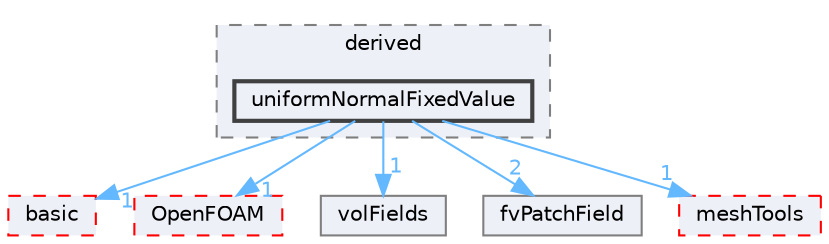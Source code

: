 digraph "src/finiteVolume/fields/fvPatchFields/derived/uniformNormalFixedValue"
{
 // LATEX_PDF_SIZE
  bgcolor="transparent";
  edge [fontname=Helvetica,fontsize=10,labelfontname=Helvetica,labelfontsize=10];
  node [fontname=Helvetica,fontsize=10,shape=box,height=0.2,width=0.4];
  compound=true
  subgraph clusterdir_ece9aa6b5af9a7776a75b0c1993b0910 {
    graph [ bgcolor="#edf0f7", pencolor="grey50", label="derived", fontname=Helvetica,fontsize=10 style="filled,dashed", URL="dir_ece9aa6b5af9a7776a75b0c1993b0910.html",tooltip=""]
  dir_f19375ec74f1d179e9ff9faf11b4c4d7 [label="uniformNormalFixedValue", fillcolor="#edf0f7", color="grey25", style="filled,bold", URL="dir_f19375ec74f1d179e9ff9faf11b4c4d7.html",tooltip=""];
  }
  dir_546b14c9025d30bb5b92fa069dbdd82c [label="basic", fillcolor="#edf0f7", color="red", style="filled,dashed", URL="dir_546b14c9025d30bb5b92fa069dbdd82c.html",tooltip=""];
  dir_c5473ff19b20e6ec4dfe5c310b3778a8 [label="OpenFOAM", fillcolor="#edf0f7", color="red", style="filled,dashed", URL="dir_c5473ff19b20e6ec4dfe5c310b3778a8.html",tooltip=""];
  dir_bd8bf7fa65467c460a50eacc456ce356 [label="volFields", fillcolor="#edf0f7", color="grey50", style="filled", URL="dir_bd8bf7fa65467c460a50eacc456ce356.html",tooltip=""];
  dir_6b9423849569a7ee618201e7cfce9eaa [label="fvPatchField", fillcolor="#edf0f7", color="grey50", style="filled", URL="dir_6b9423849569a7ee618201e7cfce9eaa.html",tooltip=""];
  dir_ae30ad0bef50cf391b24c614251bb9fd [label="meshTools", fillcolor="#edf0f7", color="red", style="filled,dashed", URL="dir_ae30ad0bef50cf391b24c614251bb9fd.html",tooltip=""];
  dir_f19375ec74f1d179e9ff9faf11b4c4d7->dir_546b14c9025d30bb5b92fa069dbdd82c [headlabel="1", labeldistance=1.5 headhref="dir_004224_000207.html" href="dir_004224_000207.html" color="steelblue1" fontcolor="steelblue1"];
  dir_f19375ec74f1d179e9ff9faf11b4c4d7->dir_6b9423849569a7ee618201e7cfce9eaa [headlabel="2", labeldistance=1.5 headhref="dir_004224_001564.html" href="dir_004224_001564.html" color="steelblue1" fontcolor="steelblue1"];
  dir_f19375ec74f1d179e9ff9faf11b4c4d7->dir_ae30ad0bef50cf391b24c614251bb9fd [headlabel="1", labeldistance=1.5 headhref="dir_004224_002382.html" href="dir_004224_002382.html" color="steelblue1" fontcolor="steelblue1"];
  dir_f19375ec74f1d179e9ff9faf11b4c4d7->dir_bd8bf7fa65467c460a50eacc456ce356 [headlabel="1", labeldistance=1.5 headhref="dir_004224_004295.html" href="dir_004224_004295.html" color="steelblue1" fontcolor="steelblue1"];
  dir_f19375ec74f1d179e9ff9faf11b4c4d7->dir_c5473ff19b20e6ec4dfe5c310b3778a8 [headlabel="1", labeldistance=1.5 headhref="dir_004224_002695.html" href="dir_004224_002695.html" color="steelblue1" fontcolor="steelblue1"];
}
